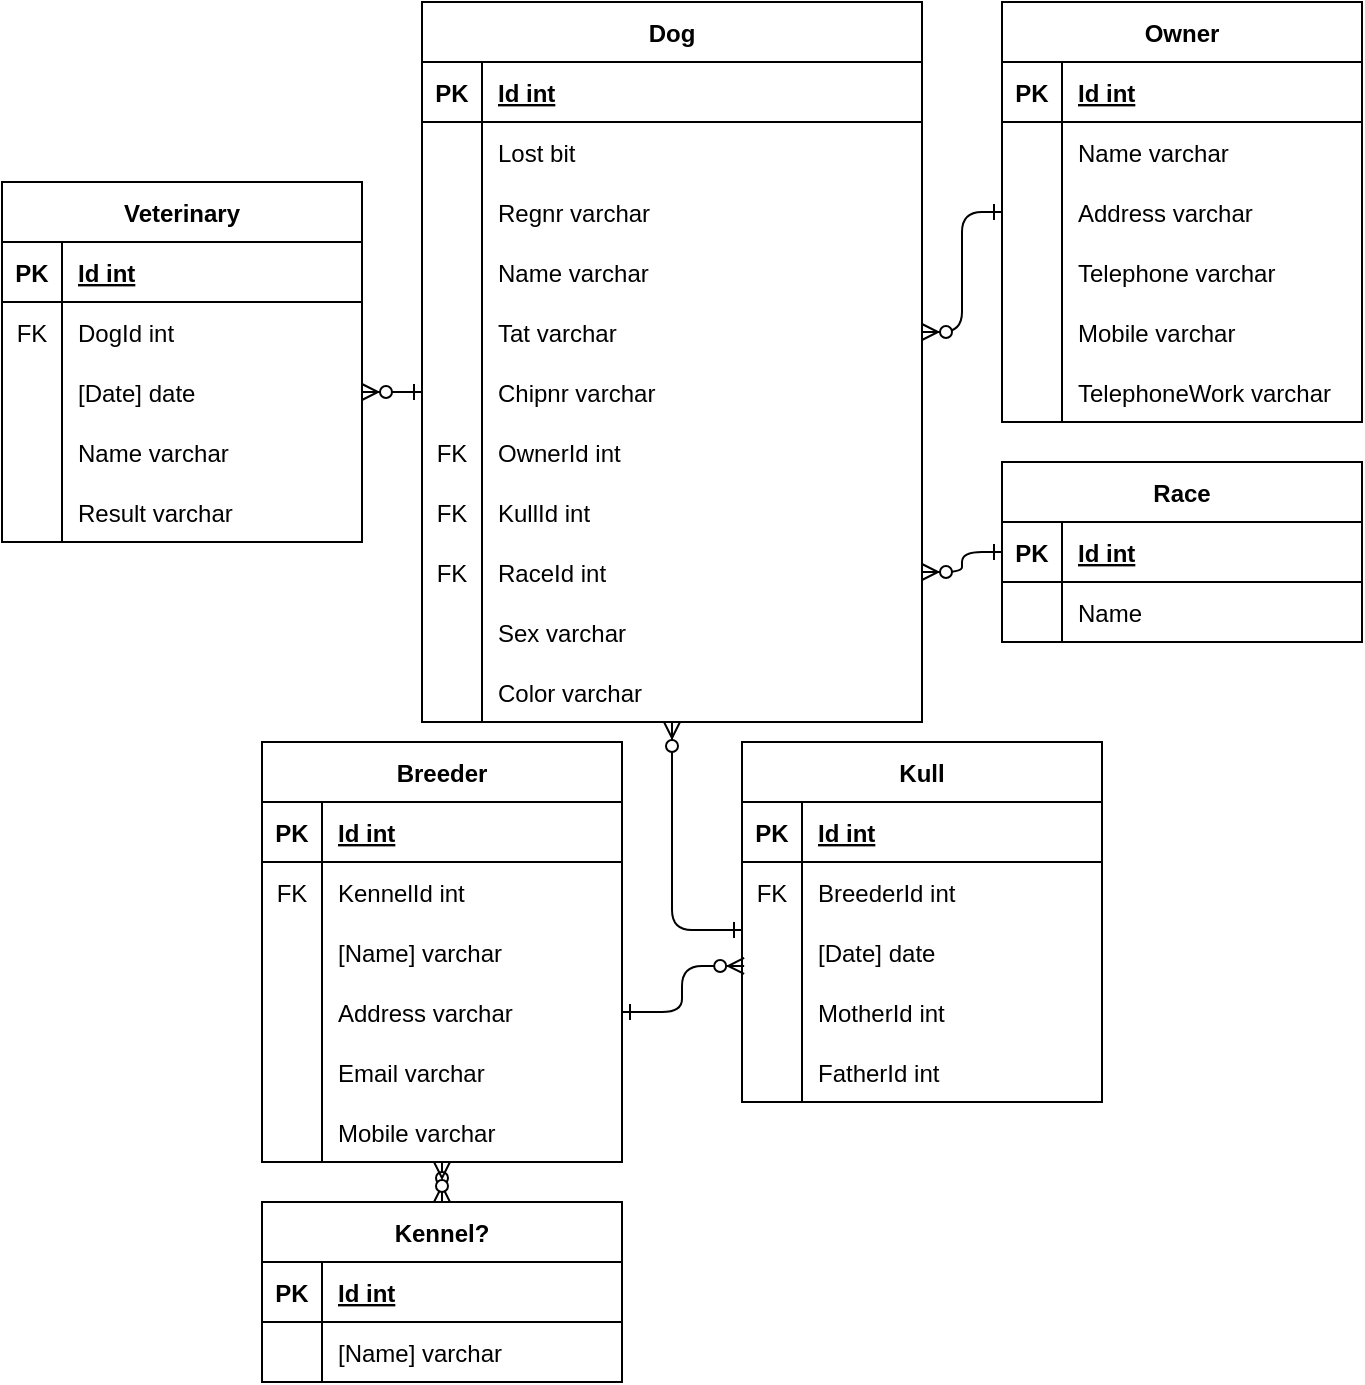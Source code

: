 <mxfile version="13.10.0" type="device"><diagram id="R2lEEEUBdFMjLlhIrx00" name="Page-1"><mxGraphModel dx="1102" dy="623" grid="1" gridSize="10" guides="1" tooltips="1" connect="1" arrows="1" fold="1" page="1" pageScale="1" pageWidth="850" pageHeight="1100" math="0" shadow="0" extFonts="Permanent Marker^https://fonts.googleapis.com/css?family=Permanent+Marker"><root><mxCell id="0"/><mxCell id="1" parent="0"/><mxCell id="C-vyLk0tnHw3VtMMgP7b-1" value="" style="edgeStyle=orthogonalEdgeStyle;endArrow=ERone;startArrow=ERzeroToMany;endFill=0;startFill=1;entryX=0;entryY=0.5;entryDx=0;entryDy=0;exitX=1;exitY=0.5;exitDx=0;exitDy=0;rounded=1;targetPerimeterSpacing=0;" parent="1" source="K0LvxCVQSx4_4NguJjZo-14" target="K0LvxCVQSx4_4NguJjZo-1" edge="1"><mxGeometry width="100" height="100" relative="1" as="geometry"><mxPoint x="370" y="165" as="sourcePoint"/><mxPoint x="440" y="620" as="targetPoint"/></mxGeometry></mxCell><mxCell id="C-vyLk0tnHw3VtMMgP7b-2" value="Dog" style="shape=table;startSize=30;container=1;collapsible=1;childLayout=tableLayout;fixedRows=1;rowLines=0;fontStyle=1;align=center;resizeLast=1;" parent="1" vertex="1"><mxGeometry x="490" y="70" width="250" height="360" as="geometry"/></mxCell><mxCell id="C-vyLk0tnHw3VtMMgP7b-3" value="" style="shape=partialRectangle;collapsible=0;dropTarget=0;pointerEvents=0;fillColor=none;points=[[0,0.5],[1,0.5]];portConstraint=eastwest;top=0;left=0;right=0;bottom=1;" parent="C-vyLk0tnHw3VtMMgP7b-2" vertex="1"><mxGeometry y="30" width="250" height="30" as="geometry"/></mxCell><mxCell id="C-vyLk0tnHw3VtMMgP7b-4" value="PK" style="shape=partialRectangle;overflow=hidden;connectable=0;fillColor=none;top=0;left=0;bottom=0;right=0;fontStyle=1;" parent="C-vyLk0tnHw3VtMMgP7b-3" vertex="1"><mxGeometry width="30" height="30" as="geometry"/></mxCell><mxCell id="C-vyLk0tnHw3VtMMgP7b-5" value="Id int" style="shape=partialRectangle;overflow=hidden;connectable=0;fillColor=none;top=0;left=0;bottom=0;right=0;align=left;spacingLeft=6;fontStyle=5;" parent="C-vyLk0tnHw3VtMMgP7b-3" vertex="1"><mxGeometry x="30" width="220" height="30" as="geometry"/></mxCell><mxCell id="YrfH4QDY_-ji0vdFzdjW-18" value="" style="shape=partialRectangle;collapsible=0;dropTarget=0;pointerEvents=0;fillColor=none;top=0;left=0;bottom=0;right=0;points=[[0,0.5],[1,0.5]];portConstraint=eastwest;" parent="C-vyLk0tnHw3VtMMgP7b-2" vertex="1"><mxGeometry y="60" width="250" height="30" as="geometry"/></mxCell><mxCell id="YrfH4QDY_-ji0vdFzdjW-19" value="" style="shape=partialRectangle;connectable=0;fillColor=none;top=0;left=0;bottom=0;right=0;fontStyle=0;overflow=hidden;" parent="YrfH4QDY_-ji0vdFzdjW-18" vertex="1"><mxGeometry width="30" height="30" as="geometry"/></mxCell><mxCell id="YrfH4QDY_-ji0vdFzdjW-20" value="Lost bit" style="shape=partialRectangle;connectable=0;fillColor=none;top=0;left=0;bottom=0;right=0;align=left;spacingLeft=6;fontStyle=0;overflow=hidden;" parent="YrfH4QDY_-ji0vdFzdjW-18" vertex="1"><mxGeometry x="30" width="220" height="30" as="geometry"/></mxCell><mxCell id="C-vyLk0tnHw3VtMMgP7b-6" value="" style="shape=partialRectangle;collapsible=0;dropTarget=0;pointerEvents=0;fillColor=none;points=[[0,0.5],[1,0.5]];portConstraint=eastwest;top=0;left=0;right=0;bottom=0;" parent="C-vyLk0tnHw3VtMMgP7b-2" vertex="1"><mxGeometry y="90" width="250" height="30" as="geometry"/></mxCell><mxCell id="C-vyLk0tnHw3VtMMgP7b-7" value="" style="shape=partialRectangle;overflow=hidden;connectable=0;fillColor=none;top=0;left=0;bottom=0;right=0;" parent="C-vyLk0tnHw3VtMMgP7b-6" vertex="1"><mxGeometry width="30" height="30" as="geometry"/></mxCell><mxCell id="C-vyLk0tnHw3VtMMgP7b-8" value="Regnr varchar" style="shape=partialRectangle;overflow=hidden;connectable=0;fillColor=none;top=0;left=0;bottom=0;right=0;align=left;spacingLeft=6;" parent="C-vyLk0tnHw3VtMMgP7b-6" vertex="1"><mxGeometry x="30" width="220" height="30" as="geometry"/></mxCell><mxCell id="YIph5EhUM8RS4TevZBlO-1" value="" style="shape=partialRectangle;collapsible=0;dropTarget=0;pointerEvents=0;fillColor=none;top=0;left=0;bottom=0;right=0;points=[[0,0.5],[1,0.5]];portConstraint=eastwest;" parent="C-vyLk0tnHw3VtMMgP7b-2" vertex="1"><mxGeometry y="120" width="250" height="30" as="geometry"/></mxCell><mxCell id="YIph5EhUM8RS4TevZBlO-2" value="" style="shape=partialRectangle;connectable=0;fillColor=none;top=0;left=0;bottom=0;right=0;fontStyle=0;overflow=hidden;" parent="YIph5EhUM8RS4TevZBlO-1" vertex="1"><mxGeometry width="30" height="30" as="geometry"/></mxCell><mxCell id="YIph5EhUM8RS4TevZBlO-3" value="Name varchar" style="shape=partialRectangle;connectable=0;fillColor=none;top=0;left=0;bottom=0;right=0;align=left;spacingLeft=6;fontStyle=0;overflow=hidden;" parent="YIph5EhUM8RS4TevZBlO-1" vertex="1"><mxGeometry x="30" width="220" height="30" as="geometry"/></mxCell><mxCell id="C-vyLk0tnHw3VtMMgP7b-9" value="" style="shape=partialRectangle;collapsible=0;dropTarget=0;pointerEvents=0;fillColor=none;points=[[0,0.5],[1,0.5]];portConstraint=eastwest;top=0;left=0;right=0;bottom=0;" parent="C-vyLk0tnHw3VtMMgP7b-2" vertex="1"><mxGeometry y="150" width="250" height="30" as="geometry"/></mxCell><mxCell id="C-vyLk0tnHw3VtMMgP7b-10" value="" style="shape=partialRectangle;overflow=hidden;connectable=0;fillColor=none;top=0;left=0;bottom=0;right=0;" parent="C-vyLk0tnHw3VtMMgP7b-9" vertex="1"><mxGeometry width="30" height="30" as="geometry"/></mxCell><mxCell id="C-vyLk0tnHw3VtMMgP7b-11" value="Tat varchar" style="shape=partialRectangle;overflow=hidden;connectable=0;fillColor=none;top=0;left=0;bottom=0;right=0;align=left;spacingLeft=6;" parent="C-vyLk0tnHw3VtMMgP7b-9" vertex="1"><mxGeometry x="30" width="220" height="30" as="geometry"/></mxCell><mxCell id="K0LvxCVQSx4_4NguJjZo-1" value="" style="shape=partialRectangle;collapsible=0;dropTarget=0;pointerEvents=0;fillColor=none;top=0;left=0;bottom=0;right=0;points=[[0,0.5],[1,0.5]];portConstraint=eastwest;" parent="C-vyLk0tnHw3VtMMgP7b-2" vertex="1"><mxGeometry y="180" width="250" height="30" as="geometry"/></mxCell><mxCell id="K0LvxCVQSx4_4NguJjZo-2" value="" style="shape=partialRectangle;connectable=0;fillColor=none;top=0;left=0;bottom=0;right=0;fontStyle=0;overflow=hidden;" parent="K0LvxCVQSx4_4NguJjZo-1" vertex="1"><mxGeometry width="30" height="30" as="geometry"/></mxCell><mxCell id="K0LvxCVQSx4_4NguJjZo-3" value="Chipnr varchar" style="shape=partialRectangle;connectable=0;fillColor=none;top=0;left=0;bottom=0;right=0;align=left;spacingLeft=6;fontStyle=0;overflow=hidden;" parent="K0LvxCVQSx4_4NguJjZo-1" vertex="1"><mxGeometry x="30" width="220" height="30" as="geometry"/></mxCell><mxCell id="K0LvxCVQSx4_4NguJjZo-179" value="" style="shape=partialRectangle;collapsible=0;dropTarget=0;pointerEvents=0;fillColor=none;top=0;left=0;bottom=0;right=0;points=[[0,0.5],[1,0.5]];portConstraint=eastwest;" parent="C-vyLk0tnHw3VtMMgP7b-2" vertex="1"><mxGeometry y="210" width="250" height="30" as="geometry"/></mxCell><mxCell id="K0LvxCVQSx4_4NguJjZo-180" value="FK" style="shape=partialRectangle;connectable=0;fillColor=none;top=0;left=0;bottom=0;right=0;fontStyle=0;overflow=hidden;" parent="K0LvxCVQSx4_4NguJjZo-179" vertex="1"><mxGeometry width="30" height="30" as="geometry"/></mxCell><mxCell id="K0LvxCVQSx4_4NguJjZo-181" value="OwnerId int" style="shape=partialRectangle;connectable=0;fillColor=none;top=0;left=0;bottom=0;right=0;align=left;spacingLeft=6;fontStyle=0;overflow=hidden;" parent="K0LvxCVQSx4_4NguJjZo-179" vertex="1"><mxGeometry x="30" width="220" height="30" as="geometry"/></mxCell><mxCell id="K0LvxCVQSx4_4NguJjZo-185" value="" style="shape=partialRectangle;collapsible=0;dropTarget=0;pointerEvents=0;fillColor=none;top=0;left=0;bottom=0;right=0;points=[[0,0.5],[1,0.5]];portConstraint=eastwest;" parent="C-vyLk0tnHw3VtMMgP7b-2" vertex="1"><mxGeometry y="240" width="250" height="30" as="geometry"/></mxCell><mxCell id="K0LvxCVQSx4_4NguJjZo-186" value="FK" style="shape=partialRectangle;connectable=0;fillColor=none;top=0;left=0;bottom=0;right=0;fontStyle=0;overflow=hidden;" parent="K0LvxCVQSx4_4NguJjZo-185" vertex="1"><mxGeometry width="30" height="30" as="geometry"/></mxCell><mxCell id="K0LvxCVQSx4_4NguJjZo-187" value="KullId int" style="shape=partialRectangle;connectable=0;fillColor=none;top=0;left=0;bottom=0;right=0;align=left;spacingLeft=6;fontStyle=0;overflow=hidden;" parent="K0LvxCVQSx4_4NguJjZo-185" vertex="1"><mxGeometry x="30" width="220" height="30" as="geometry"/></mxCell><mxCell id="K0LvxCVQSx4_4NguJjZo-4" value="" style="shape=partialRectangle;collapsible=0;dropTarget=0;pointerEvents=0;fillColor=none;top=0;left=0;bottom=0;right=0;points=[[0,0.5],[1,0.5]];portConstraint=eastwest;" parent="C-vyLk0tnHw3VtMMgP7b-2" vertex="1"><mxGeometry y="270" width="250" height="30" as="geometry"/></mxCell><mxCell id="K0LvxCVQSx4_4NguJjZo-5" value="FK" style="shape=partialRectangle;connectable=0;fillColor=none;top=0;left=0;bottom=0;right=0;fontStyle=0;overflow=hidden;" parent="K0LvxCVQSx4_4NguJjZo-4" vertex="1"><mxGeometry width="30" height="30" as="geometry"/></mxCell><mxCell id="K0LvxCVQSx4_4NguJjZo-6" value="RaceId int" style="shape=partialRectangle;connectable=0;fillColor=none;top=0;left=0;bottom=0;right=0;align=left;spacingLeft=6;fontStyle=0;overflow=hidden;" parent="K0LvxCVQSx4_4NguJjZo-4" vertex="1"><mxGeometry x="30" width="220" height="30" as="geometry"/></mxCell><mxCell id="K0LvxCVQSx4_4NguJjZo-7" value="" style="shape=partialRectangle;collapsible=0;dropTarget=0;pointerEvents=0;fillColor=none;top=0;left=0;bottom=0;right=0;points=[[0,0.5],[1,0.5]];portConstraint=eastwest;" parent="C-vyLk0tnHw3VtMMgP7b-2" vertex="1"><mxGeometry y="300" width="250" height="30" as="geometry"/></mxCell><mxCell id="K0LvxCVQSx4_4NguJjZo-8" value="" style="shape=partialRectangle;connectable=0;fillColor=none;top=0;left=0;bottom=0;right=0;fontStyle=0;overflow=hidden;" parent="K0LvxCVQSx4_4NguJjZo-7" vertex="1"><mxGeometry width="30" height="30" as="geometry"/></mxCell><mxCell id="K0LvxCVQSx4_4NguJjZo-9" value="Sex varchar" style="shape=partialRectangle;connectable=0;fillColor=none;top=0;left=0;bottom=0;right=0;align=left;spacingLeft=6;fontStyle=0;overflow=hidden;" parent="K0LvxCVQSx4_4NguJjZo-7" vertex="1"><mxGeometry x="30" width="220" height="30" as="geometry"/></mxCell><mxCell id="K0LvxCVQSx4_4NguJjZo-134" value="" style="shape=partialRectangle;collapsible=0;dropTarget=0;pointerEvents=0;fillColor=none;top=0;left=0;bottom=0;right=0;points=[[0,0.5],[1,0.5]];portConstraint=eastwest;" parent="C-vyLk0tnHw3VtMMgP7b-2" vertex="1"><mxGeometry y="330" width="250" height="30" as="geometry"/></mxCell><mxCell id="K0LvxCVQSx4_4NguJjZo-135" value="" style="shape=partialRectangle;connectable=0;fillColor=none;top=0;left=0;bottom=0;right=0;fontStyle=0;overflow=hidden;" parent="K0LvxCVQSx4_4NguJjZo-134" vertex="1"><mxGeometry width="30" height="30" as="geometry"/></mxCell><mxCell id="K0LvxCVQSx4_4NguJjZo-136" value="Color varchar" style="shape=partialRectangle;connectable=0;fillColor=none;top=0;left=0;bottom=0;right=0;align=left;spacingLeft=6;fontStyle=0;overflow=hidden;" parent="K0LvxCVQSx4_4NguJjZo-134" vertex="1"><mxGeometry x="30" width="220" height="30" as="geometry"/></mxCell><mxCell id="K0LvxCVQSx4_4NguJjZo-10" value="Veterinary" style="shape=table;startSize=30;container=1;collapsible=1;childLayout=tableLayout;fixedRows=1;rowLines=0;fontStyle=1;align=center;resizeLast=1;" parent="1" vertex="1"><mxGeometry x="280" y="160" width="180" height="180" as="geometry"/></mxCell><mxCell id="K0LvxCVQSx4_4NguJjZo-11" value="" style="shape=partialRectangle;collapsible=0;dropTarget=0;pointerEvents=0;fillColor=none;top=0;left=0;bottom=1;right=0;points=[[0,0.5],[1,0.5]];portConstraint=eastwest;" parent="K0LvxCVQSx4_4NguJjZo-10" vertex="1"><mxGeometry y="30" width="180" height="30" as="geometry"/></mxCell><mxCell id="K0LvxCVQSx4_4NguJjZo-12" value="PK" style="shape=partialRectangle;connectable=0;fillColor=none;top=0;left=0;bottom=0;right=0;fontStyle=1;overflow=hidden;" parent="K0LvxCVQSx4_4NguJjZo-11" vertex="1"><mxGeometry width="30" height="30" as="geometry"/></mxCell><mxCell id="K0LvxCVQSx4_4NguJjZo-13" value="Id int" style="shape=partialRectangle;connectable=0;fillColor=none;top=0;left=0;bottom=0;right=0;align=left;spacingLeft=6;fontStyle=5;overflow=hidden;" parent="K0LvxCVQSx4_4NguJjZo-11" vertex="1"><mxGeometry x="30" width="150" height="30" as="geometry"/></mxCell><mxCell id="K0LvxCVQSx4_4NguJjZo-182" value="" style="shape=partialRectangle;collapsible=0;dropTarget=0;pointerEvents=0;fillColor=none;top=0;left=0;bottom=0;right=0;points=[[0,0.5],[1,0.5]];portConstraint=eastwest;" parent="K0LvxCVQSx4_4NguJjZo-10" vertex="1"><mxGeometry y="60" width="180" height="30" as="geometry"/></mxCell><mxCell id="K0LvxCVQSx4_4NguJjZo-183" value="FK" style="shape=partialRectangle;connectable=0;fillColor=none;top=0;left=0;bottom=0;right=0;fontStyle=0;overflow=hidden;" parent="K0LvxCVQSx4_4NguJjZo-182" vertex="1"><mxGeometry width="30" height="30" as="geometry"/></mxCell><mxCell id="K0LvxCVQSx4_4NguJjZo-184" value="DogId int" style="shape=partialRectangle;connectable=0;fillColor=none;top=0;left=0;bottom=0;right=0;align=left;spacingLeft=6;fontStyle=0;overflow=hidden;" parent="K0LvxCVQSx4_4NguJjZo-182" vertex="1"><mxGeometry x="30" width="150" height="30" as="geometry"/></mxCell><mxCell id="K0LvxCVQSx4_4NguJjZo-14" value="" style="shape=partialRectangle;collapsible=0;dropTarget=0;pointerEvents=0;fillColor=none;top=0;left=0;bottom=0;right=0;points=[[0,0.5],[1,0.5]];portConstraint=eastwest;" parent="K0LvxCVQSx4_4NguJjZo-10" vertex="1"><mxGeometry y="90" width="180" height="30" as="geometry"/></mxCell><mxCell id="K0LvxCVQSx4_4NguJjZo-15" value="" style="shape=partialRectangle;connectable=0;fillColor=none;top=0;left=0;bottom=0;right=0;editable=1;overflow=hidden;" parent="K0LvxCVQSx4_4NguJjZo-14" vertex="1"><mxGeometry width="30" height="30" as="geometry"/></mxCell><mxCell id="K0LvxCVQSx4_4NguJjZo-16" value="[Date] date" style="shape=partialRectangle;connectable=0;fillColor=none;top=0;left=0;bottom=0;right=0;align=left;spacingLeft=6;overflow=hidden;" parent="K0LvxCVQSx4_4NguJjZo-14" vertex="1"><mxGeometry x="30" width="150" height="30" as="geometry"/></mxCell><mxCell id="K0LvxCVQSx4_4NguJjZo-17" value="" style="shape=partialRectangle;collapsible=0;dropTarget=0;pointerEvents=0;fillColor=none;top=0;left=0;bottom=0;right=0;points=[[0,0.5],[1,0.5]];portConstraint=eastwest;" parent="K0LvxCVQSx4_4NguJjZo-10" vertex="1"><mxGeometry y="120" width="180" height="30" as="geometry"/></mxCell><mxCell id="K0LvxCVQSx4_4NguJjZo-18" value="" style="shape=partialRectangle;connectable=0;fillColor=none;top=0;left=0;bottom=0;right=0;editable=1;overflow=hidden;" parent="K0LvxCVQSx4_4NguJjZo-17" vertex="1"><mxGeometry width="30" height="30" as="geometry"/></mxCell><mxCell id="K0LvxCVQSx4_4NguJjZo-19" value="Name varchar" style="shape=partialRectangle;connectable=0;fillColor=none;top=0;left=0;bottom=0;right=0;align=left;spacingLeft=6;overflow=hidden;" parent="K0LvxCVQSx4_4NguJjZo-17" vertex="1"><mxGeometry x="30" width="150" height="30" as="geometry"/></mxCell><mxCell id="K0LvxCVQSx4_4NguJjZo-20" value="" style="shape=partialRectangle;collapsible=0;dropTarget=0;pointerEvents=0;fillColor=none;top=0;left=0;bottom=0;right=0;points=[[0,0.5],[1,0.5]];portConstraint=eastwest;" parent="K0LvxCVQSx4_4NguJjZo-10" vertex="1"><mxGeometry y="150" width="180" height="30" as="geometry"/></mxCell><mxCell id="K0LvxCVQSx4_4NguJjZo-21" value="" style="shape=partialRectangle;connectable=0;fillColor=none;top=0;left=0;bottom=0;right=0;editable=1;overflow=hidden;" parent="K0LvxCVQSx4_4NguJjZo-20" vertex="1"><mxGeometry width="30" height="30" as="geometry"/></mxCell><mxCell id="K0LvxCVQSx4_4NguJjZo-22" value="Result varchar" style="shape=partialRectangle;connectable=0;fillColor=none;top=0;left=0;bottom=0;right=0;align=left;spacingLeft=6;overflow=hidden;" parent="K0LvxCVQSx4_4NguJjZo-20" vertex="1"><mxGeometry x="30" width="150" height="30" as="geometry"/></mxCell><mxCell id="K0LvxCVQSx4_4NguJjZo-36" value="Breeder" style="shape=table;startSize=30;container=1;collapsible=1;childLayout=tableLayout;fixedRows=1;rowLines=0;fontStyle=1;align=center;resizeLast=1;" parent="1" vertex="1"><mxGeometry x="410" y="440" width="180" height="210" as="geometry"/></mxCell><mxCell id="K0LvxCVQSx4_4NguJjZo-37" value="" style="shape=partialRectangle;collapsible=0;dropTarget=0;pointerEvents=0;fillColor=none;top=0;left=0;bottom=1;right=0;points=[[0,0.5],[1,0.5]];portConstraint=eastwest;" parent="K0LvxCVQSx4_4NguJjZo-36" vertex="1"><mxGeometry y="30" width="180" height="30" as="geometry"/></mxCell><mxCell id="K0LvxCVQSx4_4NguJjZo-38" value="PK" style="shape=partialRectangle;connectable=0;fillColor=none;top=0;left=0;bottom=0;right=0;fontStyle=1;overflow=hidden;" parent="K0LvxCVQSx4_4NguJjZo-37" vertex="1"><mxGeometry width="30" height="30" as="geometry"/></mxCell><mxCell id="K0LvxCVQSx4_4NguJjZo-39" value="Id int" style="shape=partialRectangle;connectable=0;fillColor=none;top=0;left=0;bottom=0;right=0;align=left;spacingLeft=6;fontStyle=5;overflow=hidden;" parent="K0LvxCVQSx4_4NguJjZo-37" vertex="1"><mxGeometry x="30" width="150" height="30" as="geometry"/></mxCell><mxCell id="K0LvxCVQSx4_4NguJjZo-191" value="" style="shape=partialRectangle;collapsible=0;dropTarget=0;pointerEvents=0;fillColor=none;top=0;left=0;bottom=0;right=0;points=[[0,0.5],[1,0.5]];portConstraint=eastwest;" parent="K0LvxCVQSx4_4NguJjZo-36" vertex="1"><mxGeometry y="60" width="180" height="30" as="geometry"/></mxCell><mxCell id="K0LvxCVQSx4_4NguJjZo-192" value="FK" style="shape=partialRectangle;connectable=0;fillColor=none;top=0;left=0;bottom=0;right=0;fontStyle=0;overflow=hidden;" parent="K0LvxCVQSx4_4NguJjZo-191" vertex="1"><mxGeometry width="30" height="30" as="geometry"/></mxCell><mxCell id="K0LvxCVQSx4_4NguJjZo-193" value="KennelId int" style="shape=partialRectangle;connectable=0;fillColor=none;top=0;left=0;bottom=0;right=0;align=left;spacingLeft=6;fontStyle=0;overflow=hidden;" parent="K0LvxCVQSx4_4NguJjZo-191" vertex="1"><mxGeometry x="30" width="150" height="30" as="geometry"/></mxCell><mxCell id="K0LvxCVQSx4_4NguJjZo-40" value="" style="shape=partialRectangle;collapsible=0;dropTarget=0;pointerEvents=0;fillColor=none;top=0;left=0;bottom=0;right=0;points=[[0,0.5],[1,0.5]];portConstraint=eastwest;" parent="K0LvxCVQSx4_4NguJjZo-36" vertex="1"><mxGeometry y="90" width="180" height="30" as="geometry"/></mxCell><mxCell id="K0LvxCVQSx4_4NguJjZo-41" value="" style="shape=partialRectangle;connectable=0;fillColor=none;top=0;left=0;bottom=0;right=0;editable=1;overflow=hidden;" parent="K0LvxCVQSx4_4NguJjZo-40" vertex="1"><mxGeometry width="30" height="30" as="geometry"/></mxCell><mxCell id="K0LvxCVQSx4_4NguJjZo-42" value="[Name] varchar" style="shape=partialRectangle;connectable=0;fillColor=none;top=0;left=0;bottom=0;right=0;align=left;spacingLeft=6;overflow=hidden;" parent="K0LvxCVQSx4_4NguJjZo-40" vertex="1"><mxGeometry x="30" width="150" height="30" as="geometry"/></mxCell><mxCell id="K0LvxCVQSx4_4NguJjZo-43" value="" style="shape=partialRectangle;collapsible=0;dropTarget=0;pointerEvents=0;fillColor=none;top=0;left=0;bottom=0;right=0;points=[[0,0.5],[1,0.5]];portConstraint=eastwest;" parent="K0LvxCVQSx4_4NguJjZo-36" vertex="1"><mxGeometry y="120" width="180" height="30" as="geometry"/></mxCell><mxCell id="K0LvxCVQSx4_4NguJjZo-44" value="" style="shape=partialRectangle;connectable=0;fillColor=none;top=0;left=0;bottom=0;right=0;editable=1;overflow=hidden;" parent="K0LvxCVQSx4_4NguJjZo-43" vertex="1"><mxGeometry width="30" height="30" as="geometry"/></mxCell><mxCell id="K0LvxCVQSx4_4NguJjZo-45" value="Address varchar" style="shape=partialRectangle;connectable=0;fillColor=none;top=0;left=0;bottom=0;right=0;align=left;spacingLeft=6;overflow=hidden;" parent="K0LvxCVQSx4_4NguJjZo-43" vertex="1"><mxGeometry x="30" width="150" height="30" as="geometry"/></mxCell><mxCell id="K0LvxCVQSx4_4NguJjZo-88" value="" style="shape=partialRectangle;collapsible=0;dropTarget=0;pointerEvents=0;fillColor=none;top=0;left=0;bottom=0;right=0;points=[[0,0.5],[1,0.5]];portConstraint=eastwest;" parent="K0LvxCVQSx4_4NguJjZo-36" vertex="1"><mxGeometry y="150" width="180" height="30" as="geometry"/></mxCell><mxCell id="K0LvxCVQSx4_4NguJjZo-89" value="" style="shape=partialRectangle;connectable=0;fillColor=none;top=0;left=0;bottom=0;right=0;fontStyle=0;overflow=hidden;" parent="K0LvxCVQSx4_4NguJjZo-88" vertex="1"><mxGeometry width="30" height="30" as="geometry"/></mxCell><mxCell id="K0LvxCVQSx4_4NguJjZo-90" value="Email varchar" style="shape=partialRectangle;connectable=0;fillColor=none;top=0;left=0;bottom=0;right=0;align=left;spacingLeft=6;fontStyle=0;overflow=hidden;" parent="K0LvxCVQSx4_4NguJjZo-88" vertex="1"><mxGeometry x="30" width="150" height="30" as="geometry"/></mxCell><mxCell id="K0LvxCVQSx4_4NguJjZo-46" value="" style="shape=partialRectangle;collapsible=0;dropTarget=0;pointerEvents=0;fillColor=none;top=0;left=0;bottom=0;right=0;points=[[0,0.5],[1,0.5]];portConstraint=eastwest;" parent="K0LvxCVQSx4_4NguJjZo-36" vertex="1"><mxGeometry y="180" width="180" height="30" as="geometry"/></mxCell><mxCell id="K0LvxCVQSx4_4NguJjZo-47" value="" style="shape=partialRectangle;connectable=0;fillColor=none;top=0;left=0;bottom=0;right=0;editable=1;overflow=hidden;" parent="K0LvxCVQSx4_4NguJjZo-46" vertex="1"><mxGeometry width="30" height="30" as="geometry"/></mxCell><mxCell id="K0LvxCVQSx4_4NguJjZo-48" value="Mobile varchar" style="shape=partialRectangle;connectable=0;fillColor=none;top=0;left=0;bottom=0;right=0;align=left;spacingLeft=6;overflow=hidden;" parent="K0LvxCVQSx4_4NguJjZo-46" vertex="1"><mxGeometry x="30" width="150" height="30" as="geometry"/></mxCell><mxCell id="K0LvxCVQSx4_4NguJjZo-75" value="Owner" style="shape=table;startSize=30;container=1;collapsible=1;childLayout=tableLayout;fixedRows=1;rowLines=0;fontStyle=1;align=center;resizeLast=1;" parent="1" vertex="1"><mxGeometry x="780" y="70" width="180" height="210" as="geometry"/></mxCell><mxCell id="K0LvxCVQSx4_4NguJjZo-76" value="" style="shape=partialRectangle;collapsible=0;dropTarget=0;pointerEvents=0;fillColor=none;top=0;left=0;bottom=1;right=0;points=[[0,0.5],[1,0.5]];portConstraint=eastwest;" parent="K0LvxCVQSx4_4NguJjZo-75" vertex="1"><mxGeometry y="30" width="180" height="30" as="geometry"/></mxCell><mxCell id="K0LvxCVQSx4_4NguJjZo-77" value="PK" style="shape=partialRectangle;connectable=0;fillColor=none;top=0;left=0;bottom=0;right=0;fontStyle=1;overflow=hidden;" parent="K0LvxCVQSx4_4NguJjZo-76" vertex="1"><mxGeometry width="30" height="30" as="geometry"/></mxCell><mxCell id="K0LvxCVQSx4_4NguJjZo-78" value="Id int" style="shape=partialRectangle;connectable=0;fillColor=none;top=0;left=0;bottom=0;right=0;align=left;spacingLeft=6;fontStyle=5;overflow=hidden;" parent="K0LvxCVQSx4_4NguJjZo-76" vertex="1"><mxGeometry x="30" width="150" height="30" as="geometry"/></mxCell><mxCell id="K0LvxCVQSx4_4NguJjZo-79" value="" style="shape=partialRectangle;collapsible=0;dropTarget=0;pointerEvents=0;fillColor=none;top=0;left=0;bottom=0;right=0;points=[[0,0.5],[1,0.5]];portConstraint=eastwest;" parent="K0LvxCVQSx4_4NguJjZo-75" vertex="1"><mxGeometry y="60" width="180" height="30" as="geometry"/></mxCell><mxCell id="K0LvxCVQSx4_4NguJjZo-80" value="" style="shape=partialRectangle;connectable=0;fillColor=none;top=0;left=0;bottom=0;right=0;editable=1;overflow=hidden;" parent="K0LvxCVQSx4_4NguJjZo-79" vertex="1"><mxGeometry width="30" height="30" as="geometry"/></mxCell><mxCell id="K0LvxCVQSx4_4NguJjZo-81" value="Name varchar" style="shape=partialRectangle;connectable=0;fillColor=none;top=0;left=0;bottom=0;right=0;align=left;spacingLeft=6;overflow=hidden;" parent="K0LvxCVQSx4_4NguJjZo-79" vertex="1"><mxGeometry x="30" width="150" height="30" as="geometry"/></mxCell><mxCell id="K0LvxCVQSx4_4NguJjZo-82" value="" style="shape=partialRectangle;collapsible=0;dropTarget=0;pointerEvents=0;fillColor=none;top=0;left=0;bottom=0;right=0;points=[[0,0.5],[1,0.5]];portConstraint=eastwest;" parent="K0LvxCVQSx4_4NguJjZo-75" vertex="1"><mxGeometry y="90" width="180" height="30" as="geometry"/></mxCell><mxCell id="K0LvxCVQSx4_4NguJjZo-83" value="" style="shape=partialRectangle;connectable=0;fillColor=none;top=0;left=0;bottom=0;right=0;editable=1;overflow=hidden;" parent="K0LvxCVQSx4_4NguJjZo-82" vertex="1"><mxGeometry width="30" height="30" as="geometry"/></mxCell><mxCell id="K0LvxCVQSx4_4NguJjZo-84" value="Address varchar" style="shape=partialRectangle;connectable=0;fillColor=none;top=0;left=0;bottom=0;right=0;align=left;spacingLeft=6;overflow=hidden;" parent="K0LvxCVQSx4_4NguJjZo-82" vertex="1"><mxGeometry x="30" width="150" height="30" as="geometry"/></mxCell><mxCell id="K0LvxCVQSx4_4NguJjZo-85" value="" style="shape=partialRectangle;collapsible=0;dropTarget=0;pointerEvents=0;fillColor=none;top=0;left=0;bottom=0;right=0;points=[[0,0.5],[1,0.5]];portConstraint=eastwest;" parent="K0LvxCVQSx4_4NguJjZo-75" vertex="1"><mxGeometry y="120" width="180" height="30" as="geometry"/></mxCell><mxCell id="K0LvxCVQSx4_4NguJjZo-86" value="" style="shape=partialRectangle;connectable=0;fillColor=none;top=0;left=0;bottom=0;right=0;editable=1;overflow=hidden;" parent="K0LvxCVQSx4_4NguJjZo-85" vertex="1"><mxGeometry width="30" height="30" as="geometry"/></mxCell><mxCell id="K0LvxCVQSx4_4NguJjZo-87" value="Telephone varchar" style="shape=partialRectangle;connectable=0;fillColor=none;top=0;left=0;bottom=0;right=0;align=left;spacingLeft=6;overflow=hidden;" parent="K0LvxCVQSx4_4NguJjZo-85" vertex="1"><mxGeometry x="30" width="150" height="30" as="geometry"/></mxCell><mxCell id="K0LvxCVQSx4_4NguJjZo-95" value="" style="shape=partialRectangle;collapsible=0;dropTarget=0;pointerEvents=0;fillColor=none;top=0;left=0;bottom=0;right=0;points=[[0,0.5],[1,0.5]];portConstraint=eastwest;" parent="K0LvxCVQSx4_4NguJjZo-75" vertex="1"><mxGeometry y="150" width="180" height="30" as="geometry"/></mxCell><mxCell id="K0LvxCVQSx4_4NguJjZo-96" value="" style="shape=partialRectangle;connectable=0;fillColor=none;top=0;left=0;bottom=0;right=0;fontStyle=0;overflow=hidden;" parent="K0LvxCVQSx4_4NguJjZo-95" vertex="1"><mxGeometry width="30" height="30" as="geometry"/></mxCell><mxCell id="K0LvxCVQSx4_4NguJjZo-97" value="Mobile varchar" style="shape=partialRectangle;connectable=0;fillColor=none;top=0;left=0;bottom=0;right=0;align=left;spacingLeft=6;fontStyle=0;overflow=hidden;" parent="K0LvxCVQSx4_4NguJjZo-95" vertex="1"><mxGeometry x="30" width="150" height="30" as="geometry"/></mxCell><mxCell id="K0LvxCVQSx4_4NguJjZo-117" value="" style="shape=partialRectangle;collapsible=0;dropTarget=0;pointerEvents=0;fillColor=none;top=0;left=0;bottom=0;right=0;points=[[0,0.5],[1,0.5]];portConstraint=eastwest;" parent="K0LvxCVQSx4_4NguJjZo-75" vertex="1"><mxGeometry y="180" width="180" height="30" as="geometry"/></mxCell><mxCell id="K0LvxCVQSx4_4NguJjZo-118" value="" style="shape=partialRectangle;connectable=0;fillColor=none;top=0;left=0;bottom=0;right=0;fontStyle=0;overflow=hidden;" parent="K0LvxCVQSx4_4NguJjZo-117" vertex="1"><mxGeometry width="30" height="30" as="geometry"/></mxCell><mxCell id="K0LvxCVQSx4_4NguJjZo-119" value="TelephoneWork varchar" style="shape=partialRectangle;connectable=0;fillColor=none;top=0;left=0;bottom=0;right=0;align=left;spacingLeft=6;fontStyle=0;overflow=hidden;" parent="K0LvxCVQSx4_4NguJjZo-117" vertex="1"><mxGeometry x="30" width="150" height="30" as="geometry"/></mxCell><mxCell id="K0LvxCVQSx4_4NguJjZo-165" style="edgeStyle=orthogonalEdgeStyle;rounded=1;orthogonalLoop=1;jettySize=auto;html=1;entryX=0.5;entryY=1;entryDx=0;entryDy=0;endArrow=ERzeroToMany;endFill=1;startArrow=ERzeroToMany;startFill=1;" parent="1" source="K0LvxCVQSx4_4NguJjZo-101" target="K0LvxCVQSx4_4NguJjZo-36" edge="1"><mxGeometry relative="1" as="geometry"/></mxCell><mxCell id="K0LvxCVQSx4_4NguJjZo-101" value="Kennel?" style="shape=table;startSize=30;container=1;collapsible=1;childLayout=tableLayout;fixedRows=1;rowLines=0;fontStyle=1;align=center;resizeLast=1;" parent="1" vertex="1"><mxGeometry x="410" y="670" width="180" height="90" as="geometry"/></mxCell><mxCell id="K0LvxCVQSx4_4NguJjZo-102" value="" style="shape=partialRectangle;collapsible=0;dropTarget=0;pointerEvents=0;fillColor=none;top=0;left=0;bottom=1;right=0;points=[[0,0.5],[1,0.5]];portConstraint=eastwest;" parent="K0LvxCVQSx4_4NguJjZo-101" vertex="1"><mxGeometry y="30" width="180" height="30" as="geometry"/></mxCell><mxCell id="K0LvxCVQSx4_4NguJjZo-103" value="PK" style="shape=partialRectangle;connectable=0;fillColor=none;top=0;left=0;bottom=0;right=0;fontStyle=1;overflow=hidden;" parent="K0LvxCVQSx4_4NguJjZo-102" vertex="1"><mxGeometry width="30" height="30" as="geometry"/></mxCell><mxCell id="K0LvxCVQSx4_4NguJjZo-104" value="Id int" style="shape=partialRectangle;connectable=0;fillColor=none;top=0;left=0;bottom=0;right=0;align=left;spacingLeft=6;fontStyle=5;overflow=hidden;" parent="K0LvxCVQSx4_4NguJjZo-102" vertex="1"><mxGeometry x="30" width="150" height="30" as="geometry"/></mxCell><mxCell id="K0LvxCVQSx4_4NguJjZo-105" value="" style="shape=partialRectangle;collapsible=0;dropTarget=0;pointerEvents=0;fillColor=none;top=0;left=0;bottom=0;right=0;points=[[0,0.5],[1,0.5]];portConstraint=eastwest;" parent="K0LvxCVQSx4_4NguJjZo-101" vertex="1"><mxGeometry y="60" width="180" height="30" as="geometry"/></mxCell><mxCell id="K0LvxCVQSx4_4NguJjZo-106" value="" style="shape=partialRectangle;connectable=0;fillColor=none;top=0;left=0;bottom=0;right=0;editable=1;overflow=hidden;" parent="K0LvxCVQSx4_4NguJjZo-105" vertex="1"><mxGeometry width="30" height="30" as="geometry"/></mxCell><mxCell id="K0LvxCVQSx4_4NguJjZo-107" value="[Name] varchar" style="shape=partialRectangle;connectable=0;fillColor=none;top=0;left=0;bottom=0;right=0;align=left;spacingLeft=6;overflow=hidden;" parent="K0LvxCVQSx4_4NguJjZo-105" vertex="1"><mxGeometry x="30" width="150" height="30" as="geometry"/></mxCell><mxCell id="K0LvxCVQSx4_4NguJjZo-177" style="edgeStyle=orthogonalEdgeStyle;orthogonalLoop=1;jettySize=auto;html=1;entryX=0;entryY=0.133;entryDx=0;entryDy=0;startArrow=ERzeroToMany;startFill=1;endArrow=ERone;endFill=0;exitX=0.5;exitY=1;exitDx=0;exitDy=0;entryPerimeter=0;rounded=1;" parent="1" source="C-vyLk0tnHw3VtMMgP7b-2" target="K0LvxCVQSx4_4NguJjZo-154" edge="1"><mxGeometry relative="1" as="geometry"/></mxCell><mxCell id="K0LvxCVQSx4_4NguJjZo-150" value="Kull" style="shape=table;startSize=30;container=1;collapsible=1;childLayout=tableLayout;fixedRows=1;rowLines=0;fontStyle=1;align=center;resizeLast=1;" parent="1" vertex="1"><mxGeometry x="650" y="440" width="180" height="180" as="geometry"/></mxCell><mxCell id="K0LvxCVQSx4_4NguJjZo-151" value="" style="shape=partialRectangle;collapsible=0;dropTarget=0;pointerEvents=0;fillColor=none;top=0;left=0;bottom=1;right=0;points=[[0,0.5],[1,0.5]];portConstraint=eastwest;" parent="K0LvxCVQSx4_4NguJjZo-150" vertex="1"><mxGeometry y="30" width="180" height="30" as="geometry"/></mxCell><mxCell id="K0LvxCVQSx4_4NguJjZo-152" value="PK" style="shape=partialRectangle;connectable=0;fillColor=none;top=0;left=0;bottom=0;right=0;fontStyle=1;overflow=hidden;" parent="K0LvxCVQSx4_4NguJjZo-151" vertex="1"><mxGeometry width="30" height="30" as="geometry"/></mxCell><mxCell id="K0LvxCVQSx4_4NguJjZo-153" value="Id int" style="shape=partialRectangle;connectable=0;fillColor=none;top=0;left=0;bottom=0;right=0;align=left;spacingLeft=6;fontStyle=5;overflow=hidden;" parent="K0LvxCVQSx4_4NguJjZo-151" vertex="1"><mxGeometry x="30" width="150" height="30" as="geometry"/></mxCell><mxCell id="K0LvxCVQSx4_4NguJjZo-194" value="" style="shape=partialRectangle;collapsible=0;dropTarget=0;pointerEvents=0;fillColor=none;top=0;left=0;bottom=0;right=0;points=[[0,0.5],[1,0.5]];portConstraint=eastwest;" parent="K0LvxCVQSx4_4NguJjZo-150" vertex="1"><mxGeometry y="60" width="180" height="30" as="geometry"/></mxCell><mxCell id="K0LvxCVQSx4_4NguJjZo-195" value="FK" style="shape=partialRectangle;connectable=0;fillColor=none;top=0;left=0;bottom=0;right=0;fontStyle=0;overflow=hidden;" parent="K0LvxCVQSx4_4NguJjZo-194" vertex="1"><mxGeometry width="30" height="30" as="geometry"/></mxCell><mxCell id="K0LvxCVQSx4_4NguJjZo-196" value="BreederId int" style="shape=partialRectangle;connectable=0;fillColor=none;top=0;left=0;bottom=0;right=0;align=left;spacingLeft=6;fontStyle=0;overflow=hidden;" parent="K0LvxCVQSx4_4NguJjZo-194" vertex="1"><mxGeometry x="30" width="150" height="30" as="geometry"/></mxCell><mxCell id="K0LvxCVQSx4_4NguJjZo-154" value="" style="shape=partialRectangle;collapsible=0;dropTarget=0;pointerEvents=0;fillColor=none;top=0;left=0;bottom=0;right=0;points=[[0,0.5],[1,0.5]];portConstraint=eastwest;" parent="K0LvxCVQSx4_4NguJjZo-150" vertex="1"><mxGeometry y="90" width="180" height="30" as="geometry"/></mxCell><mxCell id="K0LvxCVQSx4_4NguJjZo-155" value="" style="shape=partialRectangle;connectable=0;fillColor=none;top=0;left=0;bottom=0;right=0;editable=1;overflow=hidden;" parent="K0LvxCVQSx4_4NguJjZo-154" vertex="1"><mxGeometry width="30" height="30" as="geometry"/></mxCell><mxCell id="K0LvxCVQSx4_4NguJjZo-156" value="[Date] date" style="shape=partialRectangle;connectable=0;fillColor=none;top=0;left=0;bottom=0;right=0;align=left;spacingLeft=6;overflow=hidden;" parent="K0LvxCVQSx4_4NguJjZo-154" vertex="1"><mxGeometry x="30" width="150" height="30" as="geometry"/></mxCell><mxCell id="K0LvxCVQSx4_4NguJjZo-166" value="" style="shape=partialRectangle;collapsible=0;dropTarget=0;pointerEvents=0;fillColor=none;top=0;left=0;bottom=0;right=0;points=[[0,0.5],[1,0.5]];portConstraint=eastwest;" parent="K0LvxCVQSx4_4NguJjZo-150" vertex="1"><mxGeometry y="120" width="180" height="30" as="geometry"/></mxCell><mxCell id="K0LvxCVQSx4_4NguJjZo-167" value="" style="shape=partialRectangle;connectable=0;fillColor=none;top=0;left=0;bottom=0;right=0;fontStyle=0;overflow=hidden;" parent="K0LvxCVQSx4_4NguJjZo-166" vertex="1"><mxGeometry width="30" height="30" as="geometry"/></mxCell><mxCell id="K0LvxCVQSx4_4NguJjZo-168" value="MotherId int" style="shape=partialRectangle;connectable=0;fillColor=none;top=0;left=0;bottom=0;right=0;align=left;spacingLeft=6;fontStyle=0;overflow=hidden;" parent="K0LvxCVQSx4_4NguJjZo-166" vertex="1"><mxGeometry x="30" width="150" height="30" as="geometry"/></mxCell><mxCell id="K0LvxCVQSx4_4NguJjZo-169" value="" style="shape=partialRectangle;collapsible=0;dropTarget=0;pointerEvents=0;fillColor=none;top=0;left=0;bottom=0;right=0;points=[[0,0.5],[1,0.5]];portConstraint=eastwest;" parent="K0LvxCVQSx4_4NguJjZo-150" vertex="1"><mxGeometry y="150" width="180" height="30" as="geometry"/></mxCell><mxCell id="K0LvxCVQSx4_4NguJjZo-170" value="" style="shape=partialRectangle;connectable=0;fillColor=none;top=0;left=0;bottom=0;right=0;fontStyle=0;overflow=hidden;" parent="K0LvxCVQSx4_4NguJjZo-169" vertex="1"><mxGeometry width="30" height="30" as="geometry"/></mxCell><mxCell id="K0LvxCVQSx4_4NguJjZo-171" value="FatherId int" style="shape=partialRectangle;connectable=0;fillColor=none;top=0;left=0;bottom=0;right=0;align=left;spacingLeft=6;fontStyle=0;overflow=hidden;" parent="K0LvxCVQSx4_4NguJjZo-169" vertex="1"><mxGeometry x="30" width="150" height="30" as="geometry"/></mxCell><mxCell id="K0LvxCVQSx4_4NguJjZo-163" value="" style="edgeStyle=orthogonalEdgeStyle;endArrow=ERzeroToMany;startArrow=ERone;endFill=1;startFill=0;entryX=1;entryY=0.5;entryDx=0;entryDy=0;exitX=0;exitY=0.5;exitDx=0;exitDy=0;rounded=1;" parent="1" source="K0LvxCVQSx4_4NguJjZo-82" target="C-vyLk0tnHw3VtMMgP7b-9" edge="1"><mxGeometry width="100" height="100" relative="1" as="geometry"><mxPoint x="730" y="175" as="sourcePoint"/><mxPoint x="810" y="205" as="targetPoint"/></mxGeometry></mxCell><mxCell id="K0LvxCVQSx4_4NguJjZo-176" style="edgeStyle=orthogonalEdgeStyle;rounded=1;orthogonalLoop=1;jettySize=auto;html=1;startArrow=ERzeroToMany;startFill=1;endArrow=ERone;endFill=0;exitX=0.006;exitY=0.733;exitDx=0;exitDy=0;exitPerimeter=0;" parent="1" source="K0LvxCVQSx4_4NguJjZo-154" target="K0LvxCVQSx4_4NguJjZo-43" edge="1"><mxGeometry relative="1" as="geometry"/></mxCell><mxCell id="YrfH4QDY_-ji0vdFzdjW-5" value="Race" style="shape=table;startSize=30;container=1;collapsible=1;childLayout=tableLayout;fixedRows=1;rowLines=0;fontStyle=1;align=center;resizeLast=1;" parent="1" vertex="1"><mxGeometry x="780" y="300" width="180" height="90" as="geometry"/></mxCell><mxCell id="YrfH4QDY_-ji0vdFzdjW-6" value="" style="shape=partialRectangle;collapsible=0;dropTarget=0;pointerEvents=0;fillColor=none;top=0;left=0;bottom=1;right=0;points=[[0,0.5],[1,0.5]];portConstraint=eastwest;" parent="YrfH4QDY_-ji0vdFzdjW-5" vertex="1"><mxGeometry y="30" width="180" height="30" as="geometry"/></mxCell><mxCell id="YrfH4QDY_-ji0vdFzdjW-7" value="PK" style="shape=partialRectangle;connectable=0;fillColor=none;top=0;left=0;bottom=0;right=0;fontStyle=1;overflow=hidden;" parent="YrfH4QDY_-ji0vdFzdjW-6" vertex="1"><mxGeometry width="30" height="30" as="geometry"/></mxCell><mxCell id="YrfH4QDY_-ji0vdFzdjW-8" value="Id int" style="shape=partialRectangle;connectable=0;fillColor=none;top=0;left=0;bottom=0;right=0;align=left;spacingLeft=6;fontStyle=5;overflow=hidden;" parent="YrfH4QDY_-ji0vdFzdjW-6" vertex="1"><mxGeometry x="30" width="150" height="30" as="geometry"/></mxCell><mxCell id="YrfH4QDY_-ji0vdFzdjW-9" value="" style="shape=partialRectangle;collapsible=0;dropTarget=0;pointerEvents=0;fillColor=none;top=0;left=0;bottom=0;right=0;points=[[0,0.5],[1,0.5]];portConstraint=eastwest;" parent="YrfH4QDY_-ji0vdFzdjW-5" vertex="1"><mxGeometry y="60" width="180" height="30" as="geometry"/></mxCell><mxCell id="YrfH4QDY_-ji0vdFzdjW-10" value="" style="shape=partialRectangle;connectable=0;fillColor=none;top=0;left=0;bottom=0;right=0;editable=1;overflow=hidden;" parent="YrfH4QDY_-ji0vdFzdjW-9" vertex="1"><mxGeometry width="30" height="30" as="geometry"/></mxCell><mxCell id="YrfH4QDY_-ji0vdFzdjW-11" value="Name" style="shape=partialRectangle;connectable=0;fillColor=none;top=0;left=0;bottom=0;right=0;align=left;spacingLeft=6;overflow=hidden;" parent="YrfH4QDY_-ji0vdFzdjW-9" vertex="1"><mxGeometry x="30" width="150" height="30" as="geometry"/></mxCell><mxCell id="YrfH4QDY_-ji0vdFzdjW-35" style="edgeStyle=orthogonalEdgeStyle;rounded=1;orthogonalLoop=1;jettySize=auto;html=1;exitX=0;exitY=0.5;exitDx=0;exitDy=0;entryX=1;entryY=0.5;entryDx=0;entryDy=0;startArrow=ERone;startFill=0;endArrow=ERzeroToMany;endFill=1;" parent="1" source="YrfH4QDY_-ji0vdFzdjW-6" target="K0LvxCVQSx4_4NguJjZo-4" edge="1"><mxGeometry relative="1" as="geometry"/></mxCell></root></mxGraphModel></diagram></mxfile>
